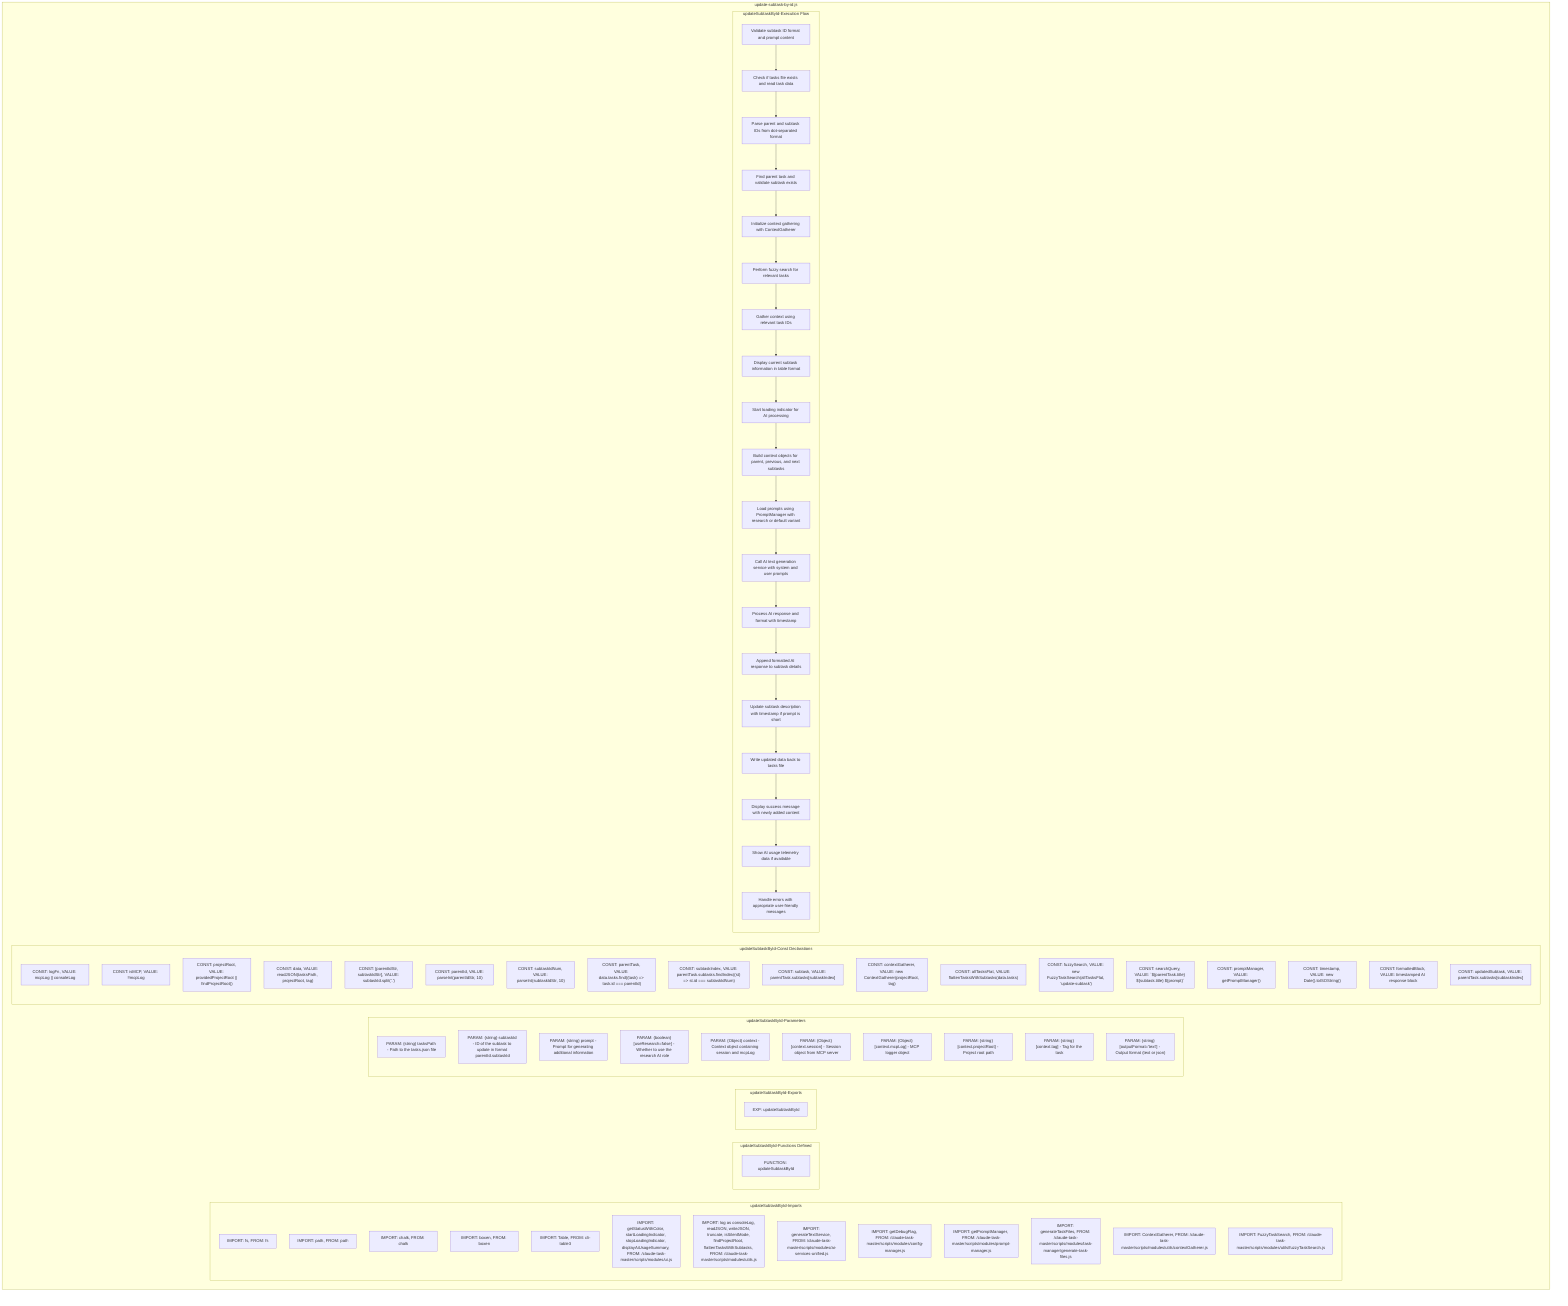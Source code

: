 flowchart TB
    subgraph updateSubtaskById-Imports["updateSubtaskById-Imports"]
        I1["IMPORT: fs, FROM: fs"]
        I2["IMPORT: path, FROM: path"]
        I3["IMPORT: chalk, FROM: chalk"]
        I4["IMPORT: boxen, FROM: boxen"]
        I5["IMPORT: Table, FROM: cli-table3"]
        I6["IMPORT: getStatusWithColor, startLoadingIndicator, stopLoadingIndicator, displayAiUsageSummary, FROM: /claude-task-master/scripts/modules/ui.js"]
        I7["IMPORT: log as consoleLog, readJSON, writeJSON, truncate, isSilentMode, findProjectRoot, flattenTasksWithSubtasks, FROM: /claude-task-master/scripts/modules/utils.js"]
        I8["IMPORT: generateTextService, FROM: /claude-task-master/scripts/modules/ai-services-unified.js"]
        I9["IMPORT: getDebugFlag, FROM: /claude-task-master/scripts/modules/config-manager.js"]
        I10["IMPORT: getPromptManager, FROM: /claude-task-master/scripts/modules/prompt-manager.js"]
        I11["IMPORT: generateTaskFiles, FROM: /claude-task-master/scripts/modules/task-manager/generate-task-files.js"]
        I12["IMPORT: ContextGatherer, FROM: /claude-task-master/scripts/modules/utils/contextGatherer.js"]
        I13["IMPORT: FuzzyTaskSearch, FROM: /claude-task-master/scripts/modules/utils/fuzzyTaskSearch.js"]
    end
    subgraph updateSubtaskById-FunctionsDefined["updateSubtaskById-Functions Defined"]
        FU1["FUNCTION: updateSubtaskById"]
    end
    subgraph updateSubtaskById-Exports["updateSubtaskById-Exports"]
        E1["EXP: updateSubtaskById"]
    end
    subgraph updateSubtaskById-Parameters["updateSubtaskById-Parameters"]
        P1["PARAM: {string} tasksPath - Path to the tasks.json file"]
        P2["PARAM: {string} subtaskId - ID of the subtask to update in format parentId.subtaskId"]
        P3["PARAM: {string} prompt - Prompt for generating additional information"]
        P4["PARAM: {boolean} [useResearch=false] - Whether to use the research AI role"]
        P5["PARAM: {Object} context - Context object containing session and mcpLog"]
        P6["PARAM: {Object} [context.session] - Session object from MCP server"]
        P7["PARAM: {Object} [context.mcpLog] - MCP logger object"]
        P8["PARAM: {string} [context.projectRoot] - Project root path"]
        P9["PARAM: {string} [context.tag] - Tag for the task"]
        P10["PARAM: {string} [outputFormat='text'] - Output format (text or json)"]
    end
    subgraph updateSubtaskById-Constants["updateSubtaskById-Const Declarations"]
        C1["CONST: logFn, VALUE: mcpLog || consoleLog"]
        C2["CONST: isMCP, VALUE: !!mcpLog"]
        C3["CONST: projectRoot, VALUE: providedProjectRoot || findProjectRoot()"]
        C4["CONST: data, VALUE: readJSON(tasksPath, projectRoot, tag)"]
        C5["CONST: [parentIdStr, subtaskIdStr], VALUE: subtaskId.split('.')"]
        C6["CONST: parentId, VALUE: parseInt(parentIdStr, 10)"]
        C7["CONST: subtaskIdNum, VALUE: parseInt(subtaskIdStr, 10)"]
        C8["CONST: parentTask, VALUE: data.tasks.find((task) => task.id === parentId)"]
        C9["CONST: subtaskIndex, VALUE: parentTask.subtasks.findIndex((st) => st.id === subtaskIdNum)"]
        C10["CONST: subtask, VALUE: parentTask.subtasks[subtaskIndex]"]
        C11["CONST: contextGatherer, VALUE: new ContextGatherer(projectRoot, tag)"]
        C12["CONST: allTasksFlat, VALUE: flattenTasksWithSubtasks(data.tasks)"]
        C13["CONST: fuzzySearch, VALUE: new FuzzyTaskSearch(allTasksFlat, 'update-subtask')"]
        C14["CONST: searchQuery, VALUE: `${parentTask.title} ${subtask.title} ${prompt}`"]
        C15["CONST: promptManager, VALUE: getPromptManager()"]
        C16["CONST: timestamp, VALUE: new Date().toISOString()"]
        C17["CONST: formattedBlock, VALUE: timestamped AI response block"]
        C18["CONST: updatedSubtask, VALUE: parentTask.subtasks[subtaskIndex]"]
    end
    subgraph updateSubtaskById-ExecutionFlow["updateSubtaskById-Execution Flow"]
        FL1["Validate subtask ID format and prompt content"]
        FL2["Check if tasks file exists and read task data"]
        FL3["Parse parent and subtask IDs from dot-separated format"]
        FL4["Find parent task and validate subtask exists"]
        FL5["Initialize context gathering with ContextGatherer"]
        FL6["Perform fuzzy search for relevant tasks"]
        FL7["Gather context using relevant task IDs"]
        FL8["Display current subtask information in table format"]
        FL9["Start loading indicator for AI processing"]
        FL10["Build context objects for parent, previous, and next subtasks"]
        FL11["Load prompts using PromptManager with research or default variant"]
        FL12["Call AI text generation service with system and user prompts"]
        FL13["Process AI response and format with timestamp"]
        FL14["Append formatted AI response to subtask details"]
        FL15["Update subtask description with timestamp if prompt is short"]
        FL16["Write updated data back to tasks file"]
        FL17["Display success message with newly added content"]
        FL18["Show AI usage telemetry data if available"]
        FL19["Handle errors with appropriate user-friendly messages"]
    end
    subgraph updateSubtaskById["update-subtask-by-id.js"]
        updateSubtaskById-Imports
        updateSubtaskById-FunctionsDefined
        updateSubtaskById-Exports
        updateSubtaskById-Parameters
        updateSubtaskById-Constants
        updateSubtaskById-ExecutionFlow
    end
    FL1 --> FL2
    FL2 --> FL3
    FL3 --> FL4
    FL4 --> FL5
    FL5 --> FL6
    FL6 --> FL7
    FL7 --> FL8
    FL8 --> FL9
    FL9 --> FL10
    FL10 --> FL11
    FL11 --> FL12
    FL12 --> FL13
    FL13 --> FL14
    FL14 --> FL15
    FL15 --> FL16
    FL16 --> FL17
    FL17 --> FL18
    FL18 --> FL19